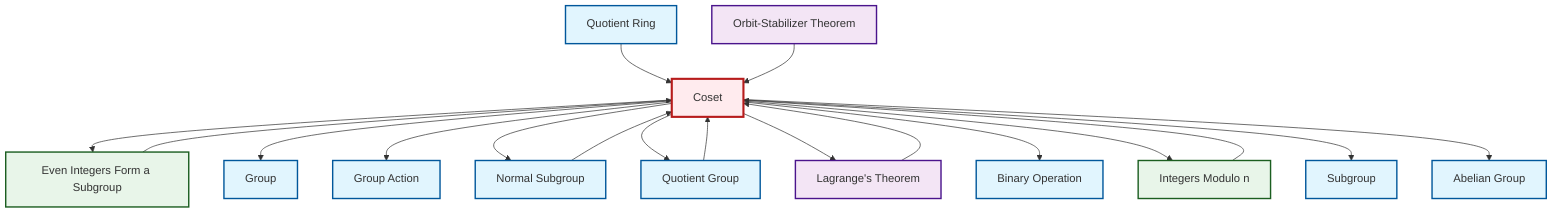 graph TD
    classDef definition fill:#e1f5fe,stroke:#01579b,stroke-width:2px
    classDef theorem fill:#f3e5f5,stroke:#4a148c,stroke-width:2px
    classDef axiom fill:#fff3e0,stroke:#e65100,stroke-width:2px
    classDef example fill:#e8f5e9,stroke:#1b5e20,stroke-width:2px
    classDef current fill:#ffebee,stroke:#b71c1c,stroke-width:3px
    def-subgroup["Subgroup"]:::definition
    def-quotient-ring["Quotient Ring"]:::definition
    def-abelian-group["Abelian Group"]:::definition
    def-binary-operation["Binary Operation"]:::definition
    ex-quotient-integers-mod-n["Integers Modulo n"]:::example
    def-normal-subgroup["Normal Subgroup"]:::definition
    thm-orbit-stabilizer["Orbit-Stabilizer Theorem"]:::theorem
    ex-even-integers-subgroup["Even Integers Form a Subgroup"]:::example
    def-coset["Coset"]:::definition
    def-group-action["Group Action"]:::definition
    def-group["Group"]:::definition
    def-quotient-group["Quotient Group"]:::definition
    thm-lagrange["Lagrange's Theorem"]:::theorem
    def-coset --> ex-even-integers-subgroup
    def-coset --> def-group
    ex-even-integers-subgroup --> def-coset
    def-coset --> def-group-action
    def-coset --> def-normal-subgroup
    thm-lagrange --> def-coset
    def-normal-subgroup --> def-coset
    def-coset --> def-quotient-group
    def-quotient-group --> def-coset
    ex-quotient-integers-mod-n --> def-coset
    def-coset --> thm-lagrange
    def-coset --> def-binary-operation
    def-coset --> ex-quotient-integers-mod-n
    def-coset --> def-subgroup
    def-quotient-ring --> def-coset
    thm-orbit-stabilizer --> def-coset
    def-coset --> def-abelian-group
    class def-coset current